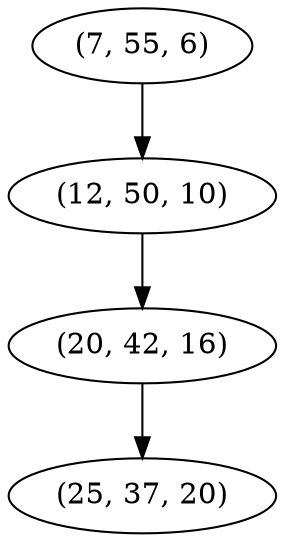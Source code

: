 digraph tree {
    "(7, 55, 6)";
    "(12, 50, 10)";
    "(20, 42, 16)";
    "(25, 37, 20)";
    "(7, 55, 6)" -> "(12, 50, 10)";
    "(12, 50, 10)" -> "(20, 42, 16)";
    "(20, 42, 16)" -> "(25, 37, 20)";
}
